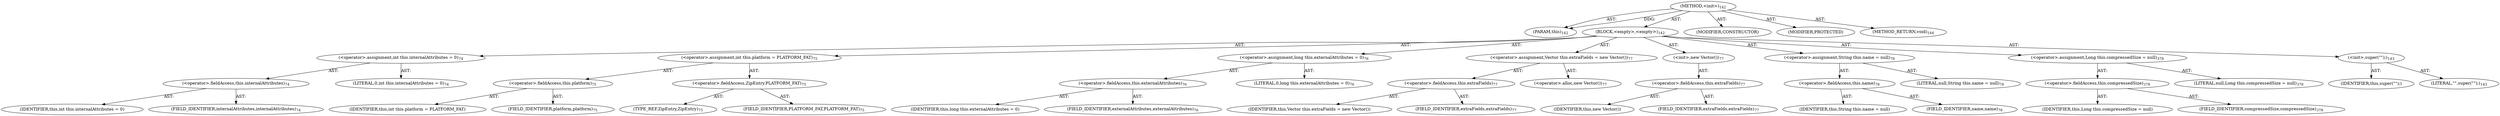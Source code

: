 digraph "&lt;init&gt;" {  
"111669149699" [label = <(METHOD,&lt;init&gt;)<SUB>142</SUB>> ]
"115964117009" [label = <(PARAM,this)<SUB>142</SUB>> ]
"25769803784" [label = <(BLOCK,&lt;empty&gt;,&lt;empty&gt;)<SUB>142</SUB>> ]
"30064771139" [label = <(&lt;operator&gt;.assignment,int this.internalAttributes = 0)<SUB>74</SUB>> ]
"30064771140" [label = <(&lt;operator&gt;.fieldAccess,this.internalAttributes)<SUB>74</SUB>> ]
"68719476815" [label = <(IDENTIFIER,this,int this.internalAttributes = 0)> ]
"55834574863" [label = <(FIELD_IDENTIFIER,internalAttributes,internalAttributes)<SUB>74</SUB>> ]
"90194313229" [label = <(LITERAL,0,int this.internalAttributes = 0)<SUB>74</SUB>> ]
"30064771141" [label = <(&lt;operator&gt;.assignment,int this.platform = PLATFORM_FAT)<SUB>75</SUB>> ]
"30064771142" [label = <(&lt;operator&gt;.fieldAccess,this.platform)<SUB>75</SUB>> ]
"68719476816" [label = <(IDENTIFIER,this,int this.platform = PLATFORM_FAT)> ]
"55834574864" [label = <(FIELD_IDENTIFIER,platform,platform)<SUB>75</SUB>> ]
"30064771143" [label = <(&lt;operator&gt;.fieldAccess,ZipEntry.PLATFORM_FAT)<SUB>75</SUB>> ]
"180388626435" [label = <(TYPE_REF,ZipEntry,ZipEntry)<SUB>75</SUB>> ]
"55834574865" [label = <(FIELD_IDENTIFIER,PLATFORM_FAT,PLATFORM_FAT)<SUB>75</SUB>> ]
"30064771144" [label = <(&lt;operator&gt;.assignment,long this.externalAttributes = 0)<SUB>76</SUB>> ]
"30064771145" [label = <(&lt;operator&gt;.fieldAccess,this.externalAttributes)<SUB>76</SUB>> ]
"68719476817" [label = <(IDENTIFIER,this,long this.externalAttributes = 0)> ]
"55834574866" [label = <(FIELD_IDENTIFIER,externalAttributes,externalAttributes)<SUB>76</SUB>> ]
"90194313230" [label = <(LITERAL,0,long this.externalAttributes = 0)<SUB>76</SUB>> ]
"30064771146" [label = <(&lt;operator&gt;.assignment,Vector this.extraFields = new Vector())<SUB>77</SUB>> ]
"30064771147" [label = <(&lt;operator&gt;.fieldAccess,this.extraFields)<SUB>77</SUB>> ]
"68719476818" [label = <(IDENTIFIER,this,Vector this.extraFields = new Vector())> ]
"55834574867" [label = <(FIELD_IDENTIFIER,extraFields,extraFields)<SUB>77</SUB>> ]
"30064771148" [label = <(&lt;operator&gt;.alloc,new Vector())<SUB>77</SUB>> ]
"30064771149" [label = <(&lt;init&gt;,new Vector())<SUB>77</SUB>> ]
"30064771150" [label = <(&lt;operator&gt;.fieldAccess,this.extraFields)<SUB>77</SUB>> ]
"68719476819" [label = <(IDENTIFIER,this,new Vector())> ]
"55834574868" [label = <(FIELD_IDENTIFIER,extraFields,extraFields)<SUB>77</SUB>> ]
"30064771151" [label = <(&lt;operator&gt;.assignment,String this.name = null)<SUB>78</SUB>> ]
"30064771152" [label = <(&lt;operator&gt;.fieldAccess,this.name)<SUB>78</SUB>> ]
"68719476820" [label = <(IDENTIFIER,this,String this.name = null)> ]
"55834574869" [label = <(FIELD_IDENTIFIER,name,name)<SUB>78</SUB>> ]
"90194313231" [label = <(LITERAL,null,String this.name = null)<SUB>78</SUB>> ]
"30064771153" [label = <(&lt;operator&gt;.assignment,Long this.compressedSize = null)<SUB>378</SUB>> ]
"30064771154" [label = <(&lt;operator&gt;.fieldAccess,this.compressedSize)<SUB>378</SUB>> ]
"68719476821" [label = <(IDENTIFIER,this,Long this.compressedSize = null)> ]
"55834574870" [label = <(FIELD_IDENTIFIER,compressedSize,compressedSize)<SUB>378</SUB>> ]
"90194313232" [label = <(LITERAL,null,Long this.compressedSize = null)<SUB>378</SUB>> ]
"30064771077" [label = <(&lt;init&gt;,super(&quot;&quot;);)<SUB>143</SUB>> ]
"68719476774" [label = <(IDENTIFIER,this,super(&quot;&quot;);)> ]
"90194313216" [label = <(LITERAL,&quot;&quot;,super(&quot;&quot;);)<SUB>143</SUB>> ]
"133143986191" [label = <(MODIFIER,CONSTRUCTOR)> ]
"133143986192" [label = <(MODIFIER,PROTECTED)> ]
"128849018883" [label = <(METHOD_RETURN,void)<SUB>144</SUB>> ]
  "111669149699" -> "115964117009"  [ label = "AST: "] 
  "111669149699" -> "25769803784"  [ label = "AST: "] 
  "111669149699" -> "133143986191"  [ label = "AST: "] 
  "111669149699" -> "133143986192"  [ label = "AST: "] 
  "111669149699" -> "128849018883"  [ label = "AST: "] 
  "25769803784" -> "30064771139"  [ label = "AST: "] 
  "25769803784" -> "30064771141"  [ label = "AST: "] 
  "25769803784" -> "30064771144"  [ label = "AST: "] 
  "25769803784" -> "30064771146"  [ label = "AST: "] 
  "25769803784" -> "30064771149"  [ label = "AST: "] 
  "25769803784" -> "30064771151"  [ label = "AST: "] 
  "25769803784" -> "30064771153"  [ label = "AST: "] 
  "25769803784" -> "30064771077"  [ label = "AST: "] 
  "30064771139" -> "30064771140"  [ label = "AST: "] 
  "30064771139" -> "90194313229"  [ label = "AST: "] 
  "30064771140" -> "68719476815"  [ label = "AST: "] 
  "30064771140" -> "55834574863"  [ label = "AST: "] 
  "30064771141" -> "30064771142"  [ label = "AST: "] 
  "30064771141" -> "30064771143"  [ label = "AST: "] 
  "30064771142" -> "68719476816"  [ label = "AST: "] 
  "30064771142" -> "55834574864"  [ label = "AST: "] 
  "30064771143" -> "180388626435"  [ label = "AST: "] 
  "30064771143" -> "55834574865"  [ label = "AST: "] 
  "30064771144" -> "30064771145"  [ label = "AST: "] 
  "30064771144" -> "90194313230"  [ label = "AST: "] 
  "30064771145" -> "68719476817"  [ label = "AST: "] 
  "30064771145" -> "55834574866"  [ label = "AST: "] 
  "30064771146" -> "30064771147"  [ label = "AST: "] 
  "30064771146" -> "30064771148"  [ label = "AST: "] 
  "30064771147" -> "68719476818"  [ label = "AST: "] 
  "30064771147" -> "55834574867"  [ label = "AST: "] 
  "30064771149" -> "30064771150"  [ label = "AST: "] 
  "30064771150" -> "68719476819"  [ label = "AST: "] 
  "30064771150" -> "55834574868"  [ label = "AST: "] 
  "30064771151" -> "30064771152"  [ label = "AST: "] 
  "30064771151" -> "90194313231"  [ label = "AST: "] 
  "30064771152" -> "68719476820"  [ label = "AST: "] 
  "30064771152" -> "55834574869"  [ label = "AST: "] 
  "30064771153" -> "30064771154"  [ label = "AST: "] 
  "30064771153" -> "90194313232"  [ label = "AST: "] 
  "30064771154" -> "68719476821"  [ label = "AST: "] 
  "30064771154" -> "55834574870"  [ label = "AST: "] 
  "30064771077" -> "68719476774"  [ label = "AST: "] 
  "30064771077" -> "90194313216"  [ label = "AST: "] 
  "111669149699" -> "115964117009"  [ label = "DDG: "] 
}
